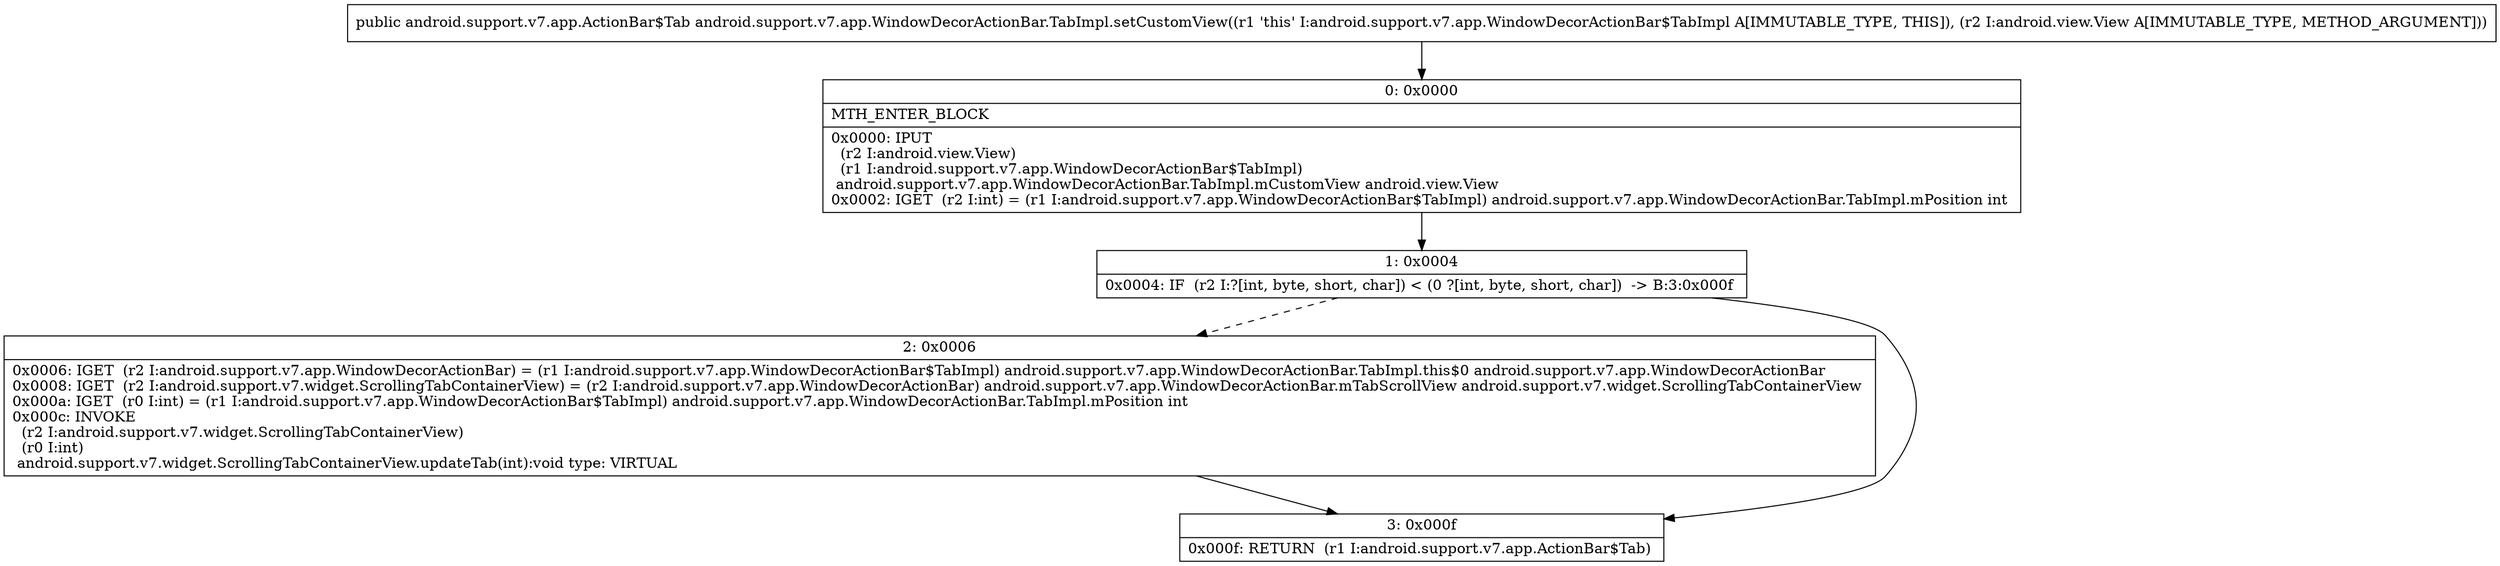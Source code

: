 digraph "CFG forandroid.support.v7.app.WindowDecorActionBar.TabImpl.setCustomView(Landroid\/view\/View;)Landroid\/support\/v7\/app\/ActionBar$Tab;" {
Node_0 [shape=record,label="{0\:\ 0x0000|MTH_ENTER_BLOCK\l|0x0000: IPUT  \l  (r2 I:android.view.View)\l  (r1 I:android.support.v7.app.WindowDecorActionBar$TabImpl)\l android.support.v7.app.WindowDecorActionBar.TabImpl.mCustomView android.view.View \l0x0002: IGET  (r2 I:int) = (r1 I:android.support.v7.app.WindowDecorActionBar$TabImpl) android.support.v7.app.WindowDecorActionBar.TabImpl.mPosition int \l}"];
Node_1 [shape=record,label="{1\:\ 0x0004|0x0004: IF  (r2 I:?[int, byte, short, char]) \< (0 ?[int, byte, short, char])  \-\> B:3:0x000f \l}"];
Node_2 [shape=record,label="{2\:\ 0x0006|0x0006: IGET  (r2 I:android.support.v7.app.WindowDecorActionBar) = (r1 I:android.support.v7.app.WindowDecorActionBar$TabImpl) android.support.v7.app.WindowDecorActionBar.TabImpl.this$0 android.support.v7.app.WindowDecorActionBar \l0x0008: IGET  (r2 I:android.support.v7.widget.ScrollingTabContainerView) = (r2 I:android.support.v7.app.WindowDecorActionBar) android.support.v7.app.WindowDecorActionBar.mTabScrollView android.support.v7.widget.ScrollingTabContainerView \l0x000a: IGET  (r0 I:int) = (r1 I:android.support.v7.app.WindowDecorActionBar$TabImpl) android.support.v7.app.WindowDecorActionBar.TabImpl.mPosition int \l0x000c: INVOKE  \l  (r2 I:android.support.v7.widget.ScrollingTabContainerView)\l  (r0 I:int)\l android.support.v7.widget.ScrollingTabContainerView.updateTab(int):void type: VIRTUAL \l}"];
Node_3 [shape=record,label="{3\:\ 0x000f|0x000f: RETURN  (r1 I:android.support.v7.app.ActionBar$Tab) \l}"];
MethodNode[shape=record,label="{public android.support.v7.app.ActionBar$Tab android.support.v7.app.WindowDecorActionBar.TabImpl.setCustomView((r1 'this' I:android.support.v7.app.WindowDecorActionBar$TabImpl A[IMMUTABLE_TYPE, THIS]), (r2 I:android.view.View A[IMMUTABLE_TYPE, METHOD_ARGUMENT])) }"];
MethodNode -> Node_0;
Node_0 -> Node_1;
Node_1 -> Node_2[style=dashed];
Node_1 -> Node_3;
Node_2 -> Node_3;
}


